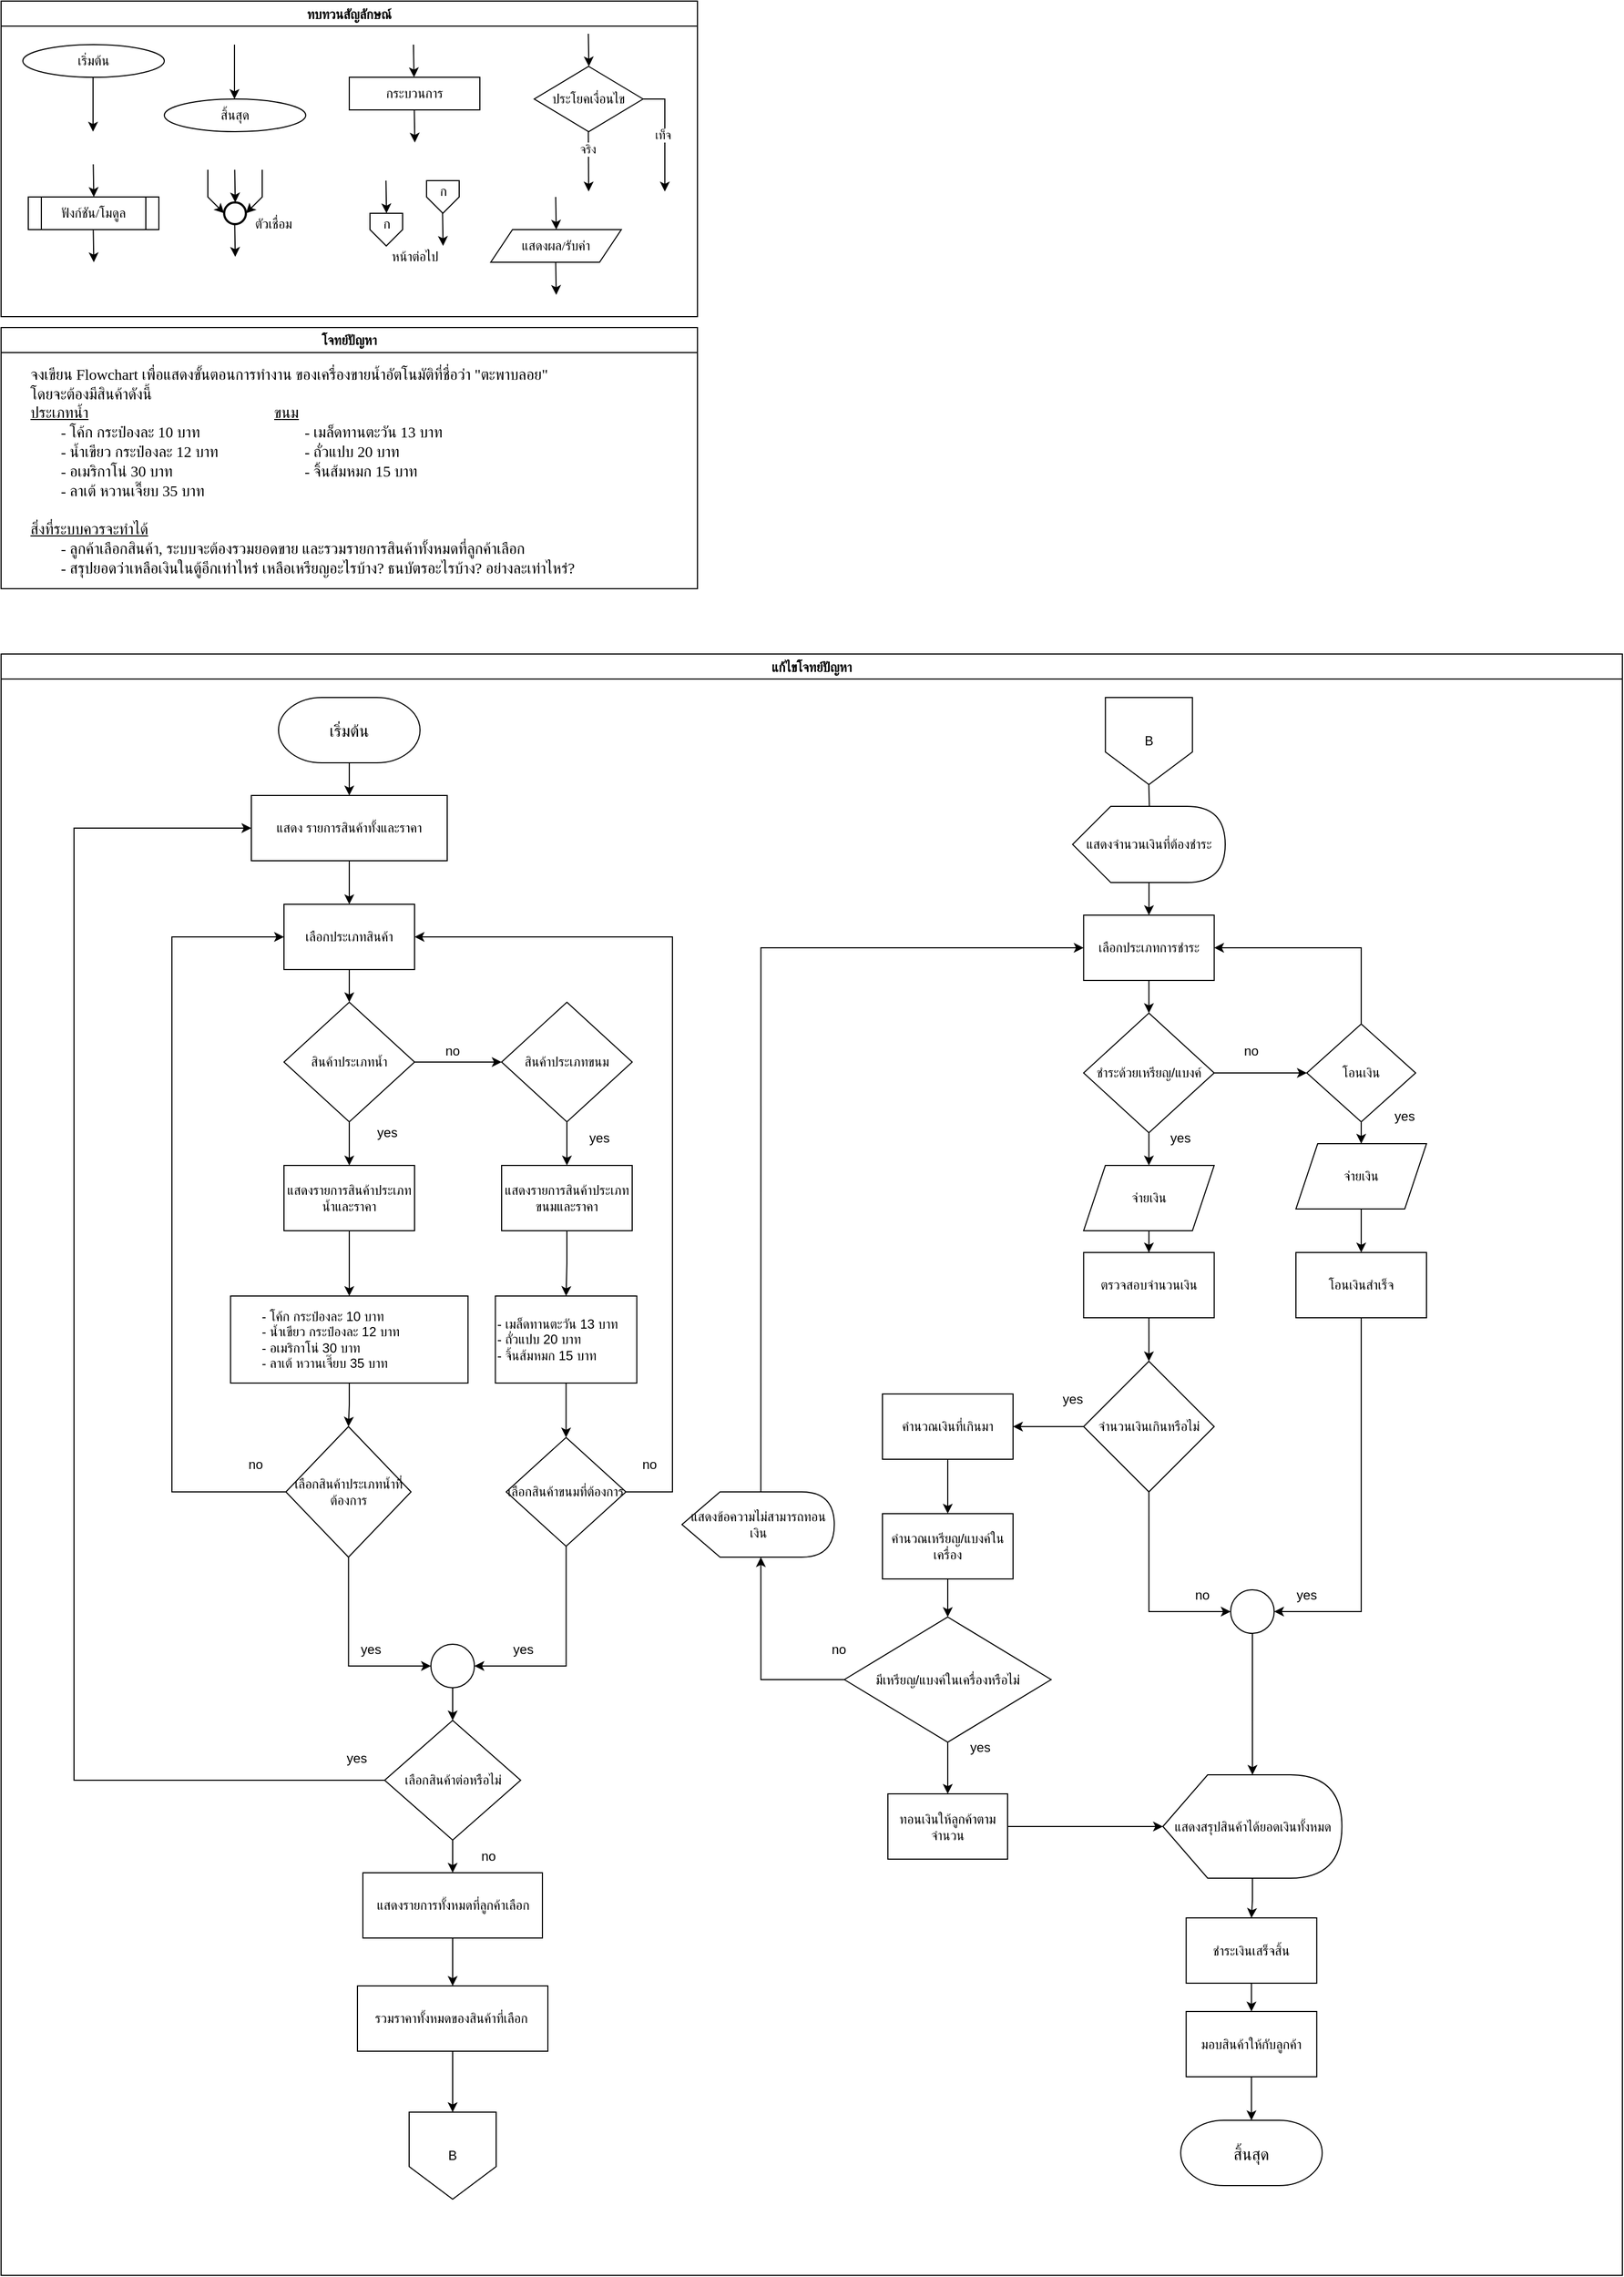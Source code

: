 <mxfile version="28.0.4">
  <diagram id="C5RBs43oDa-KdzZeNtuy" name="Page-1">
    <mxGraphModel dx="3213" dy="1211" grid="1" gridSize="10" guides="1" tooltips="1" connect="1" arrows="1" fold="1" page="1" pageScale="1" pageWidth="827" pageHeight="1169" math="0" shadow="0">
      <root>
        <mxCell id="WIyWlLk6GJQsqaUBKTNV-0" />
        <mxCell id="WIyWlLk6GJQsqaUBKTNV-1" parent="WIyWlLk6GJQsqaUBKTNV-0" />
        <mxCell id="M7CGMbNuYNeq0SnUNNgH-6" value="ทบทวนสัญลักษณ์" style="swimlane;fontFamily=Sarabun;fontSource=https%3A%2F%2Ffonts.googleapis.com%2Fcss%3Ffamily%3DSarabun;" parent="WIyWlLk6GJQsqaUBKTNV-1" vertex="1">
          <mxGeometry x="-720" y="20" width="640" height="290" as="geometry" />
        </mxCell>
        <mxCell id="M7CGMbNuYNeq0SnUNNgH-2" value="&lt;font data-font-src=&quot;https://fonts.googleapis.com/css?family=Sarabun&quot; face=&quot;Sarabun&quot;&gt;เริ่มต้น&lt;/font&gt;" style="ellipse;whiteSpace=wrap;html=1;" parent="M7CGMbNuYNeq0SnUNNgH-6" vertex="1">
          <mxGeometry x="20" y="40" width="130" height="30" as="geometry" />
        </mxCell>
        <mxCell id="M7CGMbNuYNeq0SnUNNgH-5" value="" style="endArrow=classic;html=1;rounded=0;" parent="M7CGMbNuYNeq0SnUNNgH-6" edge="1">
          <mxGeometry width="50" height="50" relative="1" as="geometry">
            <mxPoint x="84.5" y="70" as="sourcePoint" />
            <mxPoint x="84.5" y="120" as="targetPoint" />
          </mxGeometry>
        </mxCell>
        <mxCell id="M7CGMbNuYNeq0SnUNNgH-3" value="&lt;font face=&quot;Sarabun&quot;&gt;สิ้นสุด&lt;/font&gt;" style="ellipse;whiteSpace=wrap;html=1;" parent="M7CGMbNuYNeq0SnUNNgH-6" vertex="1">
          <mxGeometry x="150" y="90" width="130" height="30" as="geometry" />
        </mxCell>
        <mxCell id="M7CGMbNuYNeq0SnUNNgH-4" value="" style="endArrow=classic;html=1;rounded=0;" parent="M7CGMbNuYNeq0SnUNNgH-6" edge="1">
          <mxGeometry width="50" height="50" relative="1" as="geometry">
            <mxPoint x="214.5" y="40" as="sourcePoint" />
            <mxPoint x="214.5" y="90" as="targetPoint" />
          </mxGeometry>
        </mxCell>
        <mxCell id="mvioNwK95yMqdUQ73LqQ-0" value="กระบวนการ" style="rounded=0;whiteSpace=wrap;html=1;fontFamily=Sarabun;fontSource=https%3A%2F%2Ffonts.googleapis.com%2Fcss%3Ffamily%3DSarabun;" parent="M7CGMbNuYNeq0SnUNNgH-6" vertex="1">
          <mxGeometry x="320" y="70" width="120" height="30" as="geometry" />
        </mxCell>
        <mxCell id="mvioNwK95yMqdUQ73LqQ-1" value="" style="endArrow=classic;html=1;rounded=0;" parent="M7CGMbNuYNeq0SnUNNgH-6" edge="1">
          <mxGeometry width="50" height="50" relative="1" as="geometry">
            <mxPoint x="379" y="40" as="sourcePoint" />
            <mxPoint x="379.5" y="70" as="targetPoint" />
          </mxGeometry>
        </mxCell>
        <mxCell id="mvioNwK95yMqdUQ73LqQ-2" value="" style="endArrow=classic;html=1;rounded=0;" parent="M7CGMbNuYNeq0SnUNNgH-6" edge="1">
          <mxGeometry width="50" height="50" relative="1" as="geometry">
            <mxPoint x="379.75" y="100" as="sourcePoint" />
            <mxPoint x="380.25" y="130" as="targetPoint" />
          </mxGeometry>
        </mxCell>
        <mxCell id="mvioNwK95yMqdUQ73LqQ-3" value="ประโยคเงื่อนไข" style="rhombus;whiteSpace=wrap;html=1;fontFamily=Sarabun;fontSource=https%3A%2F%2Ffonts.googleapis.com%2Fcss%3Ffamily%3DSarabun;" parent="M7CGMbNuYNeq0SnUNNgH-6" vertex="1">
          <mxGeometry x="490" y="60" width="100" height="60" as="geometry" />
        </mxCell>
        <mxCell id="mvioNwK95yMqdUQ73LqQ-4" value="" style="endArrow=classic;html=1;rounded=0;" parent="M7CGMbNuYNeq0SnUNNgH-6" edge="1">
          <mxGeometry width="50" height="50" relative="1" as="geometry">
            <mxPoint x="539.71" y="30" as="sourcePoint" />
            <mxPoint x="540.21" y="60" as="targetPoint" />
          </mxGeometry>
        </mxCell>
        <mxCell id="mvioNwK95yMqdUQ73LqQ-5" value="" style="endArrow=classic;html=1;rounded=0;" parent="M7CGMbNuYNeq0SnUNNgH-6" edge="1">
          <mxGeometry width="50" height="50" relative="1" as="geometry">
            <mxPoint x="539.71" y="120" as="sourcePoint" />
            <mxPoint x="540" y="175" as="targetPoint" />
          </mxGeometry>
        </mxCell>
        <mxCell id="mvioNwK95yMqdUQ73LqQ-7" value="จริง" style="edgeLabel;html=1;align=center;verticalAlign=middle;resizable=0;points=[];fontFamily=Sarabun;fontSource=https%3A%2F%2Ffonts.googleapis.com%2Fcss%3Ffamily%3DSarabun;" parent="mvioNwK95yMqdUQ73LqQ-5" vertex="1" connectable="0">
          <mxGeometry x="-0.414" y="-1" relative="1" as="geometry">
            <mxPoint as="offset" />
          </mxGeometry>
        </mxCell>
        <mxCell id="mvioNwK95yMqdUQ73LqQ-6" value="" style="endArrow=classic;html=1;rounded=0;exitX=1;exitY=0.5;exitDx=0;exitDy=0;" parent="M7CGMbNuYNeq0SnUNNgH-6" source="mvioNwK95yMqdUQ73LqQ-3" edge="1">
          <mxGeometry width="50" height="50" relative="1" as="geometry">
            <mxPoint x="620" y="95" as="sourcePoint" />
            <mxPoint x="610" y="175" as="targetPoint" />
            <Array as="points">
              <mxPoint x="610" y="90" />
            </Array>
          </mxGeometry>
        </mxCell>
        <mxCell id="mvioNwK95yMqdUQ73LqQ-8" value="&lt;font data-font-src=&quot;https://fonts.googleapis.com/css?family=Sarabun&quot; face=&quot;Sarabun&quot;&gt;เท็จ&lt;/font&gt;" style="edgeLabel;html=1;align=center;verticalAlign=middle;resizable=0;points=[];" parent="mvioNwK95yMqdUQ73LqQ-6" vertex="1" connectable="0">
          <mxGeometry x="-0.002" y="-2" relative="1" as="geometry">
            <mxPoint as="offset" />
          </mxGeometry>
        </mxCell>
        <mxCell id="mvioNwK95yMqdUQ73LqQ-9" value="&lt;font data-font-src=&quot;https://fonts.googleapis.com/css?family=Sarabun&quot; face=&quot;Sarabun&quot;&gt;ฟังก์ชัน/โมดูล&lt;/font&gt;" style="shape=process;whiteSpace=wrap;html=1;backgroundOutline=1;" parent="M7CGMbNuYNeq0SnUNNgH-6" vertex="1">
          <mxGeometry x="25" y="180" width="120" height="30" as="geometry" />
        </mxCell>
        <mxCell id="mvioNwK95yMqdUQ73LqQ-11" value="" style="endArrow=classic;html=1;rounded=0;" parent="M7CGMbNuYNeq0SnUNNgH-6" edge="1">
          <mxGeometry width="50" height="50" relative="1" as="geometry">
            <mxPoint x="84.71" y="150" as="sourcePoint" />
            <mxPoint x="85.21" y="180" as="targetPoint" />
          </mxGeometry>
        </mxCell>
        <mxCell id="mvioNwK95yMqdUQ73LqQ-12" value="" style="endArrow=classic;html=1;rounded=0;" parent="M7CGMbNuYNeq0SnUNNgH-6" edge="1">
          <mxGeometry width="50" height="50" relative="1" as="geometry">
            <mxPoint x="84.71" y="210" as="sourcePoint" />
            <mxPoint x="85.21" y="240" as="targetPoint" />
          </mxGeometry>
        </mxCell>
        <mxCell id="mvioNwK95yMqdUQ73LqQ-13" value="" style="strokeWidth=2;html=1;shape=mxgraph.flowchart.start_2;whiteSpace=wrap;" parent="M7CGMbNuYNeq0SnUNNgH-6" vertex="1">
          <mxGeometry x="205" y="185" width="20" height="20" as="geometry" />
        </mxCell>
        <mxCell id="mvioNwK95yMqdUQ73LqQ-16" value="" style="endArrow=classic;html=1;rounded=0;" parent="M7CGMbNuYNeq0SnUNNgH-6" edge="1">
          <mxGeometry width="50" height="50" relative="1" as="geometry">
            <mxPoint x="214.71" y="155" as="sourcePoint" />
            <mxPoint x="215.21" y="185" as="targetPoint" />
          </mxGeometry>
        </mxCell>
        <mxCell id="mvioNwK95yMqdUQ73LqQ-17" value="" style="endArrow=classic;html=1;rounded=0;entryX=0;entryY=0.5;entryDx=0;entryDy=0;entryPerimeter=0;" parent="M7CGMbNuYNeq0SnUNNgH-6" target="mvioNwK95yMqdUQ73LqQ-13" edge="1">
          <mxGeometry width="50" height="50" relative="1" as="geometry">
            <mxPoint x="190.0" y="155" as="sourcePoint" />
            <mxPoint x="190.5" y="185" as="targetPoint" />
            <Array as="points">
              <mxPoint x="190" y="180" />
            </Array>
          </mxGeometry>
        </mxCell>
        <mxCell id="mvioNwK95yMqdUQ73LqQ-18" value="" style="endArrow=classic;html=1;rounded=0;entryX=1;entryY=0.5;entryDx=0;entryDy=0;entryPerimeter=0;" parent="M7CGMbNuYNeq0SnUNNgH-6" target="mvioNwK95yMqdUQ73LqQ-13" edge="1">
          <mxGeometry width="50" height="50" relative="1" as="geometry">
            <mxPoint x="240.0" y="155" as="sourcePoint" />
            <mxPoint x="240.5" y="185" as="targetPoint" />
            <Array as="points">
              <mxPoint x="240" y="180" />
            </Array>
          </mxGeometry>
        </mxCell>
        <mxCell id="mvioNwK95yMqdUQ73LqQ-19" value="" style="endArrow=classic;html=1;rounded=0;" parent="M7CGMbNuYNeq0SnUNNgH-6" edge="1">
          <mxGeometry width="50" height="50" relative="1" as="geometry">
            <mxPoint x="214.71" y="205" as="sourcePoint" />
            <mxPoint x="215.21" y="235" as="targetPoint" />
          </mxGeometry>
        </mxCell>
        <mxCell id="mvioNwK95yMqdUQ73LqQ-20" value="&lt;font data-font-src=&quot;https://fonts.googleapis.com/css?family=Sarabun&quot; face=&quot;Sarabun&quot;&gt;ตัวเชื่อม&lt;/font&gt;" style="text;html=1;align=center;verticalAlign=middle;resizable=0;points=[];autosize=1;strokeColor=none;fillColor=none;" parent="M7CGMbNuYNeq0SnUNNgH-6" vertex="1">
          <mxGeometry x="220" y="190" width="60" height="30" as="geometry" />
        </mxCell>
        <mxCell id="mvioNwK95yMqdUQ73LqQ-25" value="" style="endArrow=classic;html=1;rounded=0;" parent="M7CGMbNuYNeq0SnUNNgH-6" edge="1">
          <mxGeometry width="50" height="50" relative="1" as="geometry">
            <mxPoint x="353.71" y="165" as="sourcePoint" />
            <mxPoint x="354.21" y="195" as="targetPoint" />
          </mxGeometry>
        </mxCell>
        <mxCell id="mvioNwK95yMqdUQ73LqQ-21" value="" style="verticalLabelPosition=bottom;verticalAlign=top;html=1;shape=offPageConnector;rounded=0;size=0.5;" parent="M7CGMbNuYNeq0SnUNNgH-6" vertex="1">
          <mxGeometry x="339" y="195" width="30" height="30" as="geometry" />
        </mxCell>
        <mxCell id="mvioNwK95yMqdUQ73LqQ-26" value="" style="endArrow=classic;html=1;rounded=0;" parent="M7CGMbNuYNeq0SnUNNgH-6" edge="1">
          <mxGeometry width="50" height="50" relative="1" as="geometry">
            <mxPoint x="405.71" y="195" as="sourcePoint" />
            <mxPoint x="406.21" y="225" as="targetPoint" />
          </mxGeometry>
        </mxCell>
        <mxCell id="mvioNwK95yMqdUQ73LqQ-27" value="" style="verticalLabelPosition=bottom;verticalAlign=top;html=1;shape=offPageConnector;rounded=0;size=0.5;" parent="M7CGMbNuYNeq0SnUNNgH-6" vertex="1">
          <mxGeometry x="391" y="165" width="30" height="30" as="geometry" />
        </mxCell>
        <mxCell id="mvioNwK95yMqdUQ73LqQ-28" value="หน้าต่อไป" style="text;html=1;align=center;verticalAlign=middle;resizable=0;points=[];autosize=1;strokeColor=none;fillColor=none;fontFamily=Sarabun;fontSource=https%3A%2F%2Ffonts.googleapis.com%2Fcss%3Ffamily%3DSarabun;" parent="M7CGMbNuYNeq0SnUNNgH-6" vertex="1">
          <mxGeometry x="345" y="220" width="70" height="30" as="geometry" />
        </mxCell>
        <mxCell id="mvioNwK95yMqdUQ73LqQ-29" value="ก" style="text;html=1;align=center;verticalAlign=middle;resizable=0;points=[];autosize=1;strokeColor=none;fillColor=none;fontFamily=Sarabun;fontSource=https%3A%2F%2Ffonts.googleapis.com%2Fcss%3Ffamily%3DSarabun;" parent="M7CGMbNuYNeq0SnUNNgH-6" vertex="1">
          <mxGeometry x="339" y="190" width="30" height="30" as="geometry" />
        </mxCell>
        <mxCell id="mvioNwK95yMqdUQ73LqQ-30" value="ก" style="text;html=1;align=center;verticalAlign=middle;resizable=0;points=[];autosize=1;strokeColor=none;fillColor=none;fontFamily=Sarabun;fontSource=https%3A%2F%2Ffonts.googleapis.com%2Fcss%3Ffamily%3DSarabun;" parent="M7CGMbNuYNeq0SnUNNgH-6" vertex="1">
          <mxGeometry x="391" y="160" width="30" height="30" as="geometry" />
        </mxCell>
        <mxCell id="mvioNwK95yMqdUQ73LqQ-32" value="แสดงผล/รับค่า" style="shape=parallelogram;perimeter=parallelogramPerimeter;whiteSpace=wrap;html=1;fixedSize=1;fontFamily=Sarabun;fontSource=https%3A%2F%2Ffonts.googleapis.com%2Fcss%3Ffamily%3DSarabun;" parent="M7CGMbNuYNeq0SnUNNgH-6" vertex="1">
          <mxGeometry x="450" y="210" width="120" height="30" as="geometry" />
        </mxCell>
        <mxCell id="mvioNwK95yMqdUQ73LqQ-33" value="" style="endArrow=classic;html=1;rounded=0;" parent="M7CGMbNuYNeq0SnUNNgH-6" edge="1">
          <mxGeometry width="50" height="50" relative="1" as="geometry">
            <mxPoint x="509.71" y="180" as="sourcePoint" />
            <mxPoint x="510.21" y="210" as="targetPoint" />
          </mxGeometry>
        </mxCell>
        <mxCell id="mvioNwK95yMqdUQ73LqQ-34" value="" style="endArrow=classic;html=1;rounded=0;" parent="M7CGMbNuYNeq0SnUNNgH-6" edge="1">
          <mxGeometry width="50" height="50" relative="1" as="geometry">
            <mxPoint x="509.71" y="240" as="sourcePoint" />
            <mxPoint x="510.21" y="270" as="targetPoint" />
          </mxGeometry>
        </mxCell>
        <mxCell id="mvioNwK95yMqdUQ73LqQ-36" value="แก้ไขโจทย์ปัญหา" style="swimlane;fontFamily=Sarabun;fontSource=https%3A%2F%2Ffonts.googleapis.com%2Fcss%3Ffamily%3DSarabun;" parent="WIyWlLk6GJQsqaUBKTNV-1" vertex="1">
          <mxGeometry x="-720" y="620" width="1490" height="1490" as="geometry" />
        </mxCell>
        <mxCell id="xchZKOA8fYitA80GFGcP-8" style="edgeStyle=orthogonalEdgeStyle;rounded=0;orthogonalLoop=1;jettySize=auto;html=1;" parent="mvioNwK95yMqdUQ73LqQ-36" source="xchZKOA8fYitA80GFGcP-1" target="xchZKOA8fYitA80GFGcP-3" edge="1">
          <mxGeometry relative="1" as="geometry" />
        </mxCell>
        <mxCell id="xchZKOA8fYitA80GFGcP-1" value="&lt;font style=&quot;font-size: 15px;&quot;&gt;เริ่มต้น&lt;/font&gt;" style="strokeWidth=1;html=1;shape=mxgraph.flowchart.terminator;whiteSpace=wrap;" parent="mvioNwK95yMqdUQ73LqQ-36" vertex="1">
          <mxGeometry x="255" y="40" width="130" height="60" as="geometry" />
        </mxCell>
        <mxCell id="xchZKOA8fYitA80GFGcP-36" value="" style="edgeStyle=orthogonalEdgeStyle;rounded=0;orthogonalLoop=1;jettySize=auto;html=1;" parent="mvioNwK95yMqdUQ73LqQ-36" source="xchZKOA8fYitA80GFGcP-3" target="xchZKOA8fYitA80GFGcP-35" edge="1">
          <mxGeometry relative="1" as="geometry" />
        </mxCell>
        <mxCell id="xchZKOA8fYitA80GFGcP-3" value="แสดง รายการสินค้าทั้งและราคา" style="rounded=0;whiteSpace=wrap;html=1;" parent="mvioNwK95yMqdUQ73LqQ-36" vertex="1">
          <mxGeometry x="230" y="130" width="180" height="60" as="geometry" />
        </mxCell>
        <mxCell id="xchZKOA8fYitA80GFGcP-14" value="" style="edgeStyle=orthogonalEdgeStyle;rounded=0;orthogonalLoop=1;jettySize=auto;html=1;" parent="mvioNwK95yMqdUQ73LqQ-36" source="xchZKOA8fYitA80GFGcP-9" target="xchZKOA8fYitA80GFGcP-13" edge="1">
          <mxGeometry relative="1" as="geometry" />
        </mxCell>
        <mxCell id="xchZKOA8fYitA80GFGcP-19" value="" style="edgeStyle=orthogonalEdgeStyle;rounded=0;orthogonalLoop=1;jettySize=auto;html=1;" parent="mvioNwK95yMqdUQ73LqQ-36" source="xchZKOA8fYitA80GFGcP-9" target="xchZKOA8fYitA80GFGcP-18" edge="1">
          <mxGeometry relative="1" as="geometry" />
        </mxCell>
        <mxCell id="xchZKOA8fYitA80GFGcP-9" value="สินค้าประเภทนํ้า" style="rhombus;whiteSpace=wrap;html=1;" parent="mvioNwK95yMqdUQ73LqQ-36" vertex="1">
          <mxGeometry x="260" y="320" width="120" height="110" as="geometry" />
        </mxCell>
        <mxCell id="xchZKOA8fYitA80GFGcP-26" value="" style="edgeStyle=orthogonalEdgeStyle;rounded=0;orthogonalLoop=1;jettySize=auto;html=1;" parent="mvioNwK95yMqdUQ73LqQ-36" source="xchZKOA8fYitA80GFGcP-13" target="xchZKOA8fYitA80GFGcP-25" edge="1">
          <mxGeometry relative="1" as="geometry" />
        </mxCell>
        <mxCell id="xchZKOA8fYitA80GFGcP-13" value="สินค้าประเภทขนม" style="rhombus;whiteSpace=wrap;html=1;" parent="mvioNwK95yMqdUQ73LqQ-36" vertex="1">
          <mxGeometry x="460" y="320" width="120" height="110" as="geometry" />
        </mxCell>
        <mxCell id="xchZKOA8fYitA80GFGcP-15" value="no" style="text;html=1;align=center;verticalAlign=middle;whiteSpace=wrap;rounded=0;" parent="mvioNwK95yMqdUQ73LqQ-36" vertex="1">
          <mxGeometry x="385" y="350" width="60" height="30" as="geometry" />
        </mxCell>
        <mxCell id="vWxsiMJy3-ocZ83_7p0d-0" style="edgeStyle=orthogonalEdgeStyle;rounded=0;orthogonalLoop=1;jettySize=auto;html=1;entryX=0.5;entryY=0;entryDx=0;entryDy=0;" edge="1" parent="mvioNwK95yMqdUQ73LqQ-36" source="xchZKOA8fYitA80GFGcP-18" target="YyuCFMr1RBVVf4qxek13-0">
          <mxGeometry relative="1" as="geometry" />
        </mxCell>
        <mxCell id="xchZKOA8fYitA80GFGcP-18" value="แสดงรายการสินค้าประเภทนํ้าและราคา" style="whiteSpace=wrap;html=1;" parent="mvioNwK95yMqdUQ73LqQ-36" vertex="1">
          <mxGeometry x="260" y="470" width="120" height="60" as="geometry" />
        </mxCell>
        <mxCell id="xchZKOA8fYitA80GFGcP-20" value="yes" style="text;html=1;align=center;verticalAlign=middle;whiteSpace=wrap;rounded=0;" parent="mvioNwK95yMqdUQ73LqQ-36" vertex="1">
          <mxGeometry x="325" y="425" width="60" height="30" as="geometry" />
        </mxCell>
        <mxCell id="xchZKOA8fYitA80GFGcP-39" style="edgeStyle=orthogonalEdgeStyle;rounded=0;orthogonalLoop=1;jettySize=auto;html=1;entryX=0;entryY=0.5;entryDx=0;entryDy=0;" parent="mvioNwK95yMqdUQ73LqQ-36" source="xchZKOA8fYitA80GFGcP-21" target="xchZKOA8fYitA80GFGcP-35" edge="1">
          <mxGeometry relative="1" as="geometry">
            <Array as="points">
              <mxPoint x="157" y="770" />
              <mxPoint x="157" y="260" />
            </Array>
          </mxGeometry>
        </mxCell>
        <mxCell id="xchZKOA8fYitA80GFGcP-45" style="edgeStyle=orthogonalEdgeStyle;rounded=0;orthogonalLoop=1;jettySize=auto;html=1;entryX=0;entryY=0.5;entryDx=0;entryDy=0;" parent="mvioNwK95yMqdUQ73LqQ-36" source="xchZKOA8fYitA80GFGcP-21" target="xchZKOA8fYitA80GFGcP-42" edge="1">
          <mxGeometry relative="1" as="geometry">
            <Array as="points">
              <mxPoint x="320" y="930" />
            </Array>
          </mxGeometry>
        </mxCell>
        <mxCell id="xchZKOA8fYitA80GFGcP-21" value="เลือกสินค้าประเภทนํ้าที่ต้องการ" style="rhombus;whiteSpace=wrap;html=1;" parent="mvioNwK95yMqdUQ73LqQ-36" vertex="1">
          <mxGeometry x="261.75" y="710" width="115" height="120" as="geometry" />
        </mxCell>
        <mxCell id="xchZKOA8fYitA80GFGcP-24" value="no" style="text;html=1;align=center;verticalAlign=middle;whiteSpace=wrap;rounded=0;" parent="mvioNwK95yMqdUQ73LqQ-36" vertex="1">
          <mxGeometry x="204.25" y="730" width="60" height="30" as="geometry" />
        </mxCell>
        <mxCell id="vWxsiMJy3-ocZ83_7p0d-1" style="edgeStyle=orthogonalEdgeStyle;rounded=0;orthogonalLoop=1;jettySize=auto;html=1;entryX=0.5;entryY=0;entryDx=0;entryDy=0;" edge="1" parent="mvioNwK95yMqdUQ73LqQ-36" source="xchZKOA8fYitA80GFGcP-25" target="YyuCFMr1RBVVf4qxek13-1">
          <mxGeometry relative="1" as="geometry" />
        </mxCell>
        <mxCell id="xchZKOA8fYitA80GFGcP-25" value="แสดงรายการสินค้าประเภทขนมและราคา" style="whiteSpace=wrap;html=1;" parent="mvioNwK95yMqdUQ73LqQ-36" vertex="1">
          <mxGeometry x="460" y="470" width="120" height="60" as="geometry" />
        </mxCell>
        <mxCell id="xchZKOA8fYitA80GFGcP-40" style="edgeStyle=orthogonalEdgeStyle;rounded=0;orthogonalLoop=1;jettySize=auto;html=1;entryX=1;entryY=0.5;entryDx=0;entryDy=0;" parent="mvioNwK95yMqdUQ73LqQ-36" source="xchZKOA8fYitA80GFGcP-27" target="xchZKOA8fYitA80GFGcP-35" edge="1">
          <mxGeometry relative="1" as="geometry">
            <Array as="points">
              <mxPoint x="617" y="770" />
              <mxPoint x="617" y="260" />
            </Array>
          </mxGeometry>
        </mxCell>
        <mxCell id="xchZKOA8fYitA80GFGcP-43" style="edgeStyle=orthogonalEdgeStyle;rounded=0;orthogonalLoop=1;jettySize=auto;html=1;entryX=1;entryY=0.5;entryDx=0;entryDy=0;" parent="mvioNwK95yMqdUQ73LqQ-36" source="xchZKOA8fYitA80GFGcP-27" target="xchZKOA8fYitA80GFGcP-42" edge="1">
          <mxGeometry relative="1" as="geometry">
            <Array as="points">
              <mxPoint x="520" y="930" />
            </Array>
          </mxGeometry>
        </mxCell>
        <mxCell id="xchZKOA8fYitA80GFGcP-27" value="เลือกสินค้าขนมที่ต้องการ" style="rhombus;whiteSpace=wrap;html=1;" parent="mvioNwK95yMqdUQ73LqQ-36" vertex="1">
          <mxGeometry x="464.25" y="720" width="110" height="100" as="geometry" />
        </mxCell>
        <mxCell id="xchZKOA8fYitA80GFGcP-29" value="yes" style="text;html=1;align=center;verticalAlign=middle;whiteSpace=wrap;rounded=0;" parent="mvioNwK95yMqdUQ73LqQ-36" vertex="1">
          <mxGeometry x="520" y="430" width="60" height="30" as="geometry" />
        </mxCell>
        <mxCell id="xchZKOA8fYitA80GFGcP-38" style="edgeStyle=orthogonalEdgeStyle;rounded=0;orthogonalLoop=1;jettySize=auto;html=1;entryX=0.5;entryY=0;entryDx=0;entryDy=0;" parent="mvioNwK95yMqdUQ73LqQ-36" source="xchZKOA8fYitA80GFGcP-35" target="xchZKOA8fYitA80GFGcP-9" edge="1">
          <mxGeometry relative="1" as="geometry" />
        </mxCell>
        <mxCell id="xchZKOA8fYitA80GFGcP-35" value="เลือกประเภทสินค้า" style="rounded=0;whiteSpace=wrap;html=1;" parent="mvioNwK95yMqdUQ73LqQ-36" vertex="1">
          <mxGeometry x="260" y="230" width="120" height="60" as="geometry" />
        </mxCell>
        <mxCell id="xchZKOA8fYitA80GFGcP-41" value="no" style="text;html=1;align=center;verticalAlign=middle;whiteSpace=wrap;rounded=0;" parent="mvioNwK95yMqdUQ73LqQ-36" vertex="1">
          <mxGeometry x="565.75" y="730" width="60" height="30" as="geometry" />
        </mxCell>
        <mxCell id="xchZKOA8fYitA80GFGcP-49" value="" style="edgeStyle=orthogonalEdgeStyle;rounded=0;orthogonalLoop=1;jettySize=auto;html=1;" parent="mvioNwK95yMqdUQ73LqQ-36" source="xchZKOA8fYitA80GFGcP-42" target="xchZKOA8fYitA80GFGcP-48" edge="1">
          <mxGeometry relative="1" as="geometry" />
        </mxCell>
        <mxCell id="xchZKOA8fYitA80GFGcP-42" value="" style="ellipse;whiteSpace=wrap;html=1;aspect=fixed;" parent="mvioNwK95yMqdUQ73LqQ-36" vertex="1">
          <mxGeometry x="395" y="910" width="40" height="40" as="geometry" />
        </mxCell>
        <mxCell id="xchZKOA8fYitA80GFGcP-53" value="" style="edgeStyle=orthogonalEdgeStyle;rounded=0;orthogonalLoop=1;jettySize=auto;html=1;" parent="mvioNwK95yMqdUQ73LqQ-36" source="xchZKOA8fYitA80GFGcP-48" target="xchZKOA8fYitA80GFGcP-52" edge="1">
          <mxGeometry relative="1" as="geometry" />
        </mxCell>
        <mxCell id="xchZKOA8fYitA80GFGcP-58" style="edgeStyle=orthogonalEdgeStyle;rounded=0;orthogonalLoop=1;jettySize=auto;html=1;entryX=0;entryY=0.5;entryDx=0;entryDy=0;" parent="mvioNwK95yMqdUQ73LqQ-36" source="xchZKOA8fYitA80GFGcP-48" target="xchZKOA8fYitA80GFGcP-3" edge="1">
          <mxGeometry relative="1" as="geometry">
            <Array as="points">
              <mxPoint x="67" y="1035" />
              <mxPoint x="67" y="160" />
            </Array>
          </mxGeometry>
        </mxCell>
        <mxCell id="xchZKOA8fYitA80GFGcP-48" value="เลือกสินค้าต่อหรือไม่" style="rhombus;whiteSpace=wrap;html=1;" parent="mvioNwK95yMqdUQ73LqQ-36" vertex="1">
          <mxGeometry x="352.5" y="980" width="125" height="110" as="geometry" />
        </mxCell>
        <mxCell id="xchZKOA8fYitA80GFGcP-50" value="yes" style="text;html=1;align=center;verticalAlign=middle;whiteSpace=wrap;rounded=0;" parent="mvioNwK95yMqdUQ73LqQ-36" vertex="1">
          <mxGeometry x="310" y="900" width="60" height="30" as="geometry" />
        </mxCell>
        <mxCell id="xchZKOA8fYitA80GFGcP-51" value="yes" style="text;html=1;align=center;verticalAlign=middle;whiteSpace=wrap;rounded=0;" parent="mvioNwK95yMqdUQ73LqQ-36" vertex="1">
          <mxGeometry x="450" y="900" width="60" height="30" as="geometry" />
        </mxCell>
        <mxCell id="xchZKOA8fYitA80GFGcP-57" value="" style="edgeStyle=orthogonalEdgeStyle;rounded=0;orthogonalLoop=1;jettySize=auto;html=1;" parent="mvioNwK95yMqdUQ73LqQ-36" source="xchZKOA8fYitA80GFGcP-52" target="xchZKOA8fYitA80GFGcP-56" edge="1">
          <mxGeometry relative="1" as="geometry" />
        </mxCell>
        <mxCell id="xchZKOA8fYitA80GFGcP-52" value="แสดงรายการทั้งหมดที่ลูกค้าเลือก" style="whiteSpace=wrap;html=1;" parent="mvioNwK95yMqdUQ73LqQ-36" vertex="1">
          <mxGeometry x="332.5" y="1120" width="165" height="60" as="geometry" />
        </mxCell>
        <mxCell id="vWxsiMJy3-ocZ83_7p0d-6" style="edgeStyle=orthogonalEdgeStyle;rounded=0;orthogonalLoop=1;jettySize=auto;html=1;entryX=0.5;entryY=0;entryDx=0;entryDy=0;" edge="1" parent="mvioNwK95yMqdUQ73LqQ-36" source="xchZKOA8fYitA80GFGcP-56" target="vWxsiMJy3-ocZ83_7p0d-5">
          <mxGeometry relative="1" as="geometry" />
        </mxCell>
        <mxCell id="xchZKOA8fYitA80GFGcP-56" value="รวมราคาทั้งหมดของสินค้าที่เลือก&amp;nbsp;" style="whiteSpace=wrap;html=1;" parent="mvioNwK95yMqdUQ73LqQ-36" vertex="1">
          <mxGeometry x="327.5" y="1224" width="175" height="60" as="geometry" />
        </mxCell>
        <mxCell id="xchZKOA8fYitA80GFGcP-59" value="yes" style="text;html=1;align=center;verticalAlign=middle;whiteSpace=wrap;rounded=0;" parent="mvioNwK95yMqdUQ73LqQ-36" vertex="1">
          <mxGeometry x="296.5" y="1000" width="60" height="30" as="geometry" />
        </mxCell>
        <mxCell id="xchZKOA8fYitA80GFGcP-60" value="no" style="text;html=1;align=center;verticalAlign=middle;whiteSpace=wrap;rounded=0;" parent="mvioNwK95yMqdUQ73LqQ-36" vertex="1">
          <mxGeometry x="417.5" y="1090" width="60" height="30" as="geometry" />
        </mxCell>
        <mxCell id="xchZKOA8fYitA80GFGcP-2" value="&lt;span style=&quot;font-size: 15px;&quot;&gt;สิ้นสุด&lt;/span&gt;" style="strokeWidth=1;html=1;shape=mxgraph.flowchart.terminator;whiteSpace=wrap;" parent="mvioNwK95yMqdUQ73LqQ-36" vertex="1">
          <mxGeometry x="1084.13" y="1347.5" width="130" height="60" as="geometry" />
        </mxCell>
        <mxCell id="vWxsiMJy3-ocZ83_7p0d-3" style="edgeStyle=orthogonalEdgeStyle;rounded=0;orthogonalLoop=1;jettySize=auto;html=1;exitX=0.5;exitY=1;exitDx=0;exitDy=0;entryX=0.5;entryY=0;entryDx=0;entryDy=0;" edge="1" parent="mvioNwK95yMqdUQ73LqQ-36" source="YyuCFMr1RBVVf4qxek13-0" target="xchZKOA8fYitA80GFGcP-21">
          <mxGeometry relative="1" as="geometry" />
        </mxCell>
        <mxCell id="YyuCFMr1RBVVf4qxek13-0" value="&lt;div&gt;&lt;span style=&quot;white-space: pre;&quot;&gt;&#x9;&lt;/span&gt;- โค้ก กระป๋องละ 10 บาท&lt;span style=&quot;white-space:pre&quot;&gt;&#x9;&#x9;&lt;/span&gt;&lt;/div&gt;&lt;div&gt;&lt;span style=&quot;white-space: pre;&quot;&gt;&#x9;&lt;/span&gt;- น้ำเขียว กระป๋องละ 12 บาท&lt;span style=&quot;white-space:pre&quot;&gt;&#x9;&#x9;&lt;/span&gt;&lt;/div&gt;&lt;div&gt;&lt;span style=&quot;background-color: transparent; color: light-dark(rgb(0, 0, 0), rgb(255, 255, 255));&quot;&gt;&lt;span style=&quot;white-space: pre;&quot;&gt;&#x9;&lt;/span&gt;- อเมริกาโน่ 30 บาท&lt;/span&gt;&lt;span style=&quot;background-color: transparent; color: light-dark(rgb(0, 0, 0), rgb(255, 255, 255)); white-space: pre;&quot;&gt;&#x9;&lt;/span&gt;&lt;/div&gt;&lt;div&gt;&lt;span style=&quot;background-color: transparent; color: light-dark(rgb(0, 0, 0), rgb(255, 255, 255));&quot;&gt;&lt;span style=&quot;white-space: pre;&quot;&gt;&#x9;&lt;/span&gt;- ลาเต้ หวานเจี๊ยบ 35 บาท&lt;/span&gt;&lt;/div&gt;" style="whiteSpace=wrap;html=1;align=left;" vertex="1" parent="mvioNwK95yMqdUQ73LqQ-36">
          <mxGeometry x="210.88" y="590" width="218.25" height="80" as="geometry" />
        </mxCell>
        <mxCell id="vWxsiMJy3-ocZ83_7p0d-43" value="" style="edgeStyle=orthogonalEdgeStyle;rounded=0;orthogonalLoop=1;jettySize=auto;html=1;" edge="1" parent="mvioNwK95yMqdUQ73LqQ-36" source="YyuCFMr1RBVVf4qxek13-1" target="xchZKOA8fYitA80GFGcP-27">
          <mxGeometry relative="1" as="geometry" />
        </mxCell>
        <mxCell id="YyuCFMr1RBVVf4qxek13-1" value="&lt;div&gt;- เมล็ดทานตะวัน 13 บาท&lt;/div&gt;&lt;div&gt;- ถั่วแปบ 20 บาท&lt;/div&gt;&lt;div style=&quot;&quot;&gt;- จิ้นส้มหมก 15 บาท&lt;/div&gt;" style="whiteSpace=wrap;html=1;align=left;" vertex="1" parent="mvioNwK95yMqdUQ73LqQ-36">
          <mxGeometry x="454.25" y="590" width="130" height="80" as="geometry" />
        </mxCell>
        <mxCell id="vWxsiMJy3-ocZ83_7p0d-5" value="B" style="shape=offPageConnector;whiteSpace=wrap;html=1;direction=east;" vertex="1" parent="mvioNwK95yMqdUQ73LqQ-36">
          <mxGeometry x="375" y="1340" width="80" height="80" as="geometry" />
        </mxCell>
        <mxCell id="vWxsiMJy3-ocZ83_7p0d-9" value="" style="edgeStyle=orthogonalEdgeStyle;rounded=0;orthogonalLoop=1;jettySize=auto;html=1;" edge="1" parent="mvioNwK95yMqdUQ73LqQ-36" target="vWxsiMJy3-ocZ83_7p0d-8">
          <mxGeometry relative="1" as="geometry">
            <mxPoint x="1054.799" y="120" as="sourcePoint" />
          </mxGeometry>
        </mxCell>
        <mxCell id="vWxsiMJy3-ocZ83_7p0d-7" value="B" style="shape=offPageConnector;whiteSpace=wrap;html=1;direction=east;" vertex="1" parent="mvioNwK95yMqdUQ73LqQ-36">
          <mxGeometry x="1014.88" y="40" width="80" height="80" as="geometry" />
        </mxCell>
        <mxCell id="vWxsiMJy3-ocZ83_7p0d-11" value="" style="edgeStyle=orthogonalEdgeStyle;rounded=0;orthogonalLoop=1;jettySize=auto;html=1;" edge="1" parent="mvioNwK95yMqdUQ73LqQ-36" source="vWxsiMJy3-ocZ83_7p0d-8" target="vWxsiMJy3-ocZ83_7p0d-10">
          <mxGeometry relative="1" as="geometry" />
        </mxCell>
        <mxCell id="vWxsiMJy3-ocZ83_7p0d-8" value="แสดงจำนวนเงินที่ต้องชำระ" style="shape=display;whiteSpace=wrap;html=1;" vertex="1" parent="mvioNwK95yMqdUQ73LqQ-36">
          <mxGeometry x="984.75" y="140" width="140.25" height="70" as="geometry" />
        </mxCell>
        <mxCell id="vWxsiMJy3-ocZ83_7p0d-72" style="edgeStyle=orthogonalEdgeStyle;rounded=0;orthogonalLoop=1;jettySize=auto;html=1;exitX=0.5;exitY=1;exitDx=0;exitDy=0;entryX=0.5;entryY=0;entryDx=0;entryDy=0;" edge="1" parent="mvioNwK95yMqdUQ73LqQ-36" source="vWxsiMJy3-ocZ83_7p0d-10" target="vWxsiMJy3-ocZ83_7p0d-17">
          <mxGeometry relative="1" as="geometry" />
        </mxCell>
        <mxCell id="vWxsiMJy3-ocZ83_7p0d-10" value="เลือกประเภทการชำระ" style="rounded=0;whiteSpace=wrap;html=1;" vertex="1" parent="mvioNwK95yMqdUQ73LqQ-36">
          <mxGeometry x="994.87" y="240" width="120" height="60" as="geometry" />
        </mxCell>
        <mxCell id="vWxsiMJy3-ocZ83_7p0d-34" style="edgeStyle=orthogonalEdgeStyle;rounded=0;orthogonalLoop=1;jettySize=auto;html=1;exitX=0.5;exitY=1;exitDx=0;exitDy=0;entryX=0.5;entryY=0;entryDx=0;entryDy=0;" edge="1" parent="mvioNwK95yMqdUQ73LqQ-36" source="vWxsiMJy3-ocZ83_7p0d-17" target="vWxsiMJy3-ocZ83_7p0d-25">
          <mxGeometry relative="1" as="geometry" />
        </mxCell>
        <mxCell id="vWxsiMJy3-ocZ83_7p0d-71" style="edgeStyle=orthogonalEdgeStyle;rounded=0;orthogonalLoop=1;jettySize=auto;html=1;exitX=1;exitY=0.5;exitDx=0;exitDy=0;entryX=0;entryY=0.5;entryDx=0;entryDy=0;" edge="1" parent="mvioNwK95yMqdUQ73LqQ-36" source="vWxsiMJy3-ocZ83_7p0d-17" target="vWxsiMJy3-ocZ83_7p0d-16">
          <mxGeometry relative="1" as="geometry" />
        </mxCell>
        <mxCell id="vWxsiMJy3-ocZ83_7p0d-17" value="ชำระด้วยเหรียญ/แบงค์" style="rhombus;whiteSpace=wrap;html=1;" vertex="1" parent="mvioNwK95yMqdUQ73LqQ-36">
          <mxGeometry x="994.87" y="330" width="120" height="110" as="geometry" />
        </mxCell>
        <mxCell id="vWxsiMJy3-ocZ83_7p0d-22" style="edgeStyle=orthogonalEdgeStyle;rounded=0;orthogonalLoop=1;jettySize=auto;html=1;exitX=0.5;exitY=0;exitDx=0;exitDy=0;entryX=1;entryY=0.5;entryDx=0;entryDy=0;" edge="1" parent="mvioNwK95yMqdUQ73LqQ-36" source="vWxsiMJy3-ocZ83_7p0d-16" target="vWxsiMJy3-ocZ83_7p0d-10">
          <mxGeometry relative="1" as="geometry" />
        </mxCell>
        <mxCell id="vWxsiMJy3-ocZ83_7p0d-37" style="edgeStyle=orthogonalEdgeStyle;rounded=0;orthogonalLoop=1;jettySize=auto;html=1;entryX=0.5;entryY=0;entryDx=0;entryDy=0;" edge="1" parent="mvioNwK95yMqdUQ73LqQ-36" source="vWxsiMJy3-ocZ83_7p0d-16" target="vWxsiMJy3-ocZ83_7p0d-26">
          <mxGeometry relative="1" as="geometry" />
        </mxCell>
        <mxCell id="vWxsiMJy3-ocZ83_7p0d-16" value="โอนเงิน" style="rhombus;whiteSpace=wrap;html=1;" vertex="1" parent="mvioNwK95yMqdUQ73LqQ-36">
          <mxGeometry x="1200" y="340" width="100" height="90" as="geometry" />
        </mxCell>
        <mxCell id="vWxsiMJy3-ocZ83_7p0d-36" style="edgeStyle=orthogonalEdgeStyle;rounded=0;orthogonalLoop=1;jettySize=auto;html=1;exitX=0.5;exitY=1;exitDx=0;exitDy=0;entryX=0.5;entryY=0;entryDx=0;entryDy=0;" edge="1" parent="mvioNwK95yMqdUQ73LqQ-36" source="vWxsiMJy3-ocZ83_7p0d-23">
          <mxGeometry relative="1" as="geometry">
            <mxPoint x="1054.87" y="650" as="targetPoint" />
          </mxGeometry>
        </mxCell>
        <mxCell id="vWxsiMJy3-ocZ83_7p0d-23" value="&lt;span style=&quot;font-size: 12px;&quot;&gt;ตรวจสอบจำนวนเงิน&lt;/span&gt;" style="rounded=0;whiteSpace=wrap;html=1;" vertex="1" parent="mvioNwK95yMqdUQ73LqQ-36">
          <mxGeometry x="994.87" y="550" width="120" height="60" as="geometry" />
        </mxCell>
        <mxCell id="vWxsiMJy3-ocZ83_7p0d-39" style="edgeStyle=orthogonalEdgeStyle;rounded=0;orthogonalLoop=1;jettySize=auto;html=1;entryX=1;entryY=0.5;entryDx=0;entryDy=0;" edge="1" parent="mvioNwK95yMqdUQ73LqQ-36" source="vWxsiMJy3-ocZ83_7p0d-24" target="vWxsiMJy3-ocZ83_7p0d-28">
          <mxGeometry relative="1" as="geometry">
            <Array as="points">
              <mxPoint x="1250" y="880" />
            </Array>
          </mxGeometry>
        </mxCell>
        <mxCell id="vWxsiMJy3-ocZ83_7p0d-24" value="โอนเงินสําเร็จ" style="rounded=0;whiteSpace=wrap;html=1;" vertex="1" parent="mvioNwK95yMqdUQ73LqQ-36">
          <mxGeometry x="1190" y="550" width="120" height="60" as="geometry" />
        </mxCell>
        <mxCell id="vWxsiMJy3-ocZ83_7p0d-35" style="edgeStyle=orthogonalEdgeStyle;rounded=0;orthogonalLoop=1;jettySize=auto;html=1;entryX=0.5;entryY=0;entryDx=0;entryDy=0;" edge="1" parent="mvioNwK95yMqdUQ73LqQ-36" source="vWxsiMJy3-ocZ83_7p0d-25" target="vWxsiMJy3-ocZ83_7p0d-23">
          <mxGeometry relative="1" as="geometry" />
        </mxCell>
        <mxCell id="vWxsiMJy3-ocZ83_7p0d-25" value="จ่ายเงิน" style="shape=parallelogram;perimeter=parallelogramPerimeter;whiteSpace=wrap;html=1;fixedSize=1;" vertex="1" parent="mvioNwK95yMqdUQ73LqQ-36">
          <mxGeometry x="994.87" y="470" width="120" height="60" as="geometry" />
        </mxCell>
        <mxCell id="vWxsiMJy3-ocZ83_7p0d-38" style="edgeStyle=orthogonalEdgeStyle;rounded=0;orthogonalLoop=1;jettySize=auto;html=1;entryX=0.5;entryY=0;entryDx=0;entryDy=0;" edge="1" parent="mvioNwK95yMqdUQ73LqQ-36" source="vWxsiMJy3-ocZ83_7p0d-26" target="vWxsiMJy3-ocZ83_7p0d-24">
          <mxGeometry relative="1" as="geometry" />
        </mxCell>
        <mxCell id="vWxsiMJy3-ocZ83_7p0d-26" value="จ่ายเงิน" style="shape=parallelogram;perimeter=parallelogramPerimeter;whiteSpace=wrap;html=1;fixedSize=1;" vertex="1" parent="mvioNwK95yMqdUQ73LqQ-36">
          <mxGeometry x="1190" y="450" width="120" height="60" as="geometry" />
        </mxCell>
        <mxCell id="vWxsiMJy3-ocZ83_7p0d-44" style="edgeStyle=orthogonalEdgeStyle;rounded=0;orthogonalLoop=1;jettySize=auto;html=1;exitX=0;exitY=0.5;exitDx=0;exitDy=0;entryX=1;entryY=0.5;entryDx=0;entryDy=0;" edge="1" parent="mvioNwK95yMqdUQ73LqQ-36" source="vWxsiMJy3-ocZ83_7p0d-27" target="vWxsiMJy3-ocZ83_7p0d-42">
          <mxGeometry relative="1" as="geometry">
            <mxPoint x="985" y="710" as="targetPoint" />
          </mxGeometry>
        </mxCell>
        <mxCell id="vWxsiMJy3-ocZ83_7p0d-27" value="จำนวนเงินเกินหรือไม่" style="rhombus;whiteSpace=wrap;html=1;" vertex="1" parent="mvioNwK95yMqdUQ73LqQ-36">
          <mxGeometry x="994.87" y="650" width="120" height="120" as="geometry" />
        </mxCell>
        <mxCell id="vWxsiMJy3-ocZ83_7p0d-75" style="edgeStyle=orthogonalEdgeStyle;rounded=0;orthogonalLoop=1;jettySize=auto;html=1;" edge="1" parent="mvioNwK95yMqdUQ73LqQ-36" source="vWxsiMJy3-ocZ83_7p0d-28" target="vWxsiMJy3-ocZ83_7p0d-60">
          <mxGeometry relative="1" as="geometry" />
        </mxCell>
        <mxCell id="vWxsiMJy3-ocZ83_7p0d-28" value="" style="ellipse;whiteSpace=wrap;html=1;aspect=fixed;" vertex="1" parent="mvioNwK95yMqdUQ73LqQ-36">
          <mxGeometry x="1130" y="860" width="40" height="40" as="geometry" />
        </mxCell>
        <mxCell id="vWxsiMJy3-ocZ83_7p0d-57" style="edgeStyle=orthogonalEdgeStyle;rounded=0;orthogonalLoop=1;jettySize=auto;html=1;exitX=1;exitY=0.5;exitDx=0;exitDy=0;entryX=0;entryY=0.5;entryDx=0;entryDy=0;entryPerimeter=0;" edge="1" parent="mvioNwK95yMqdUQ73LqQ-36" source="vWxsiMJy3-ocZ83_7p0d-29" target="vWxsiMJy3-ocZ83_7p0d-60">
          <mxGeometry relative="1" as="geometry" />
        </mxCell>
        <mxCell id="vWxsiMJy3-ocZ83_7p0d-29" value="ทอนเงินให้ลูกค้าตามจำนวน" style="rounded=0;whiteSpace=wrap;html=1;" vertex="1" parent="mvioNwK95yMqdUQ73LqQ-36">
          <mxGeometry x="815" y="1047.5" width="110" height="60" as="geometry" />
        </mxCell>
        <mxCell id="vWxsiMJy3-ocZ83_7p0d-68" style="edgeStyle=orthogonalEdgeStyle;rounded=0;orthogonalLoop=1;jettySize=auto;html=1;exitX=0.5;exitY=1;exitDx=0;exitDy=0;entryX=0.5;entryY=0;entryDx=0;entryDy=0;" edge="1" parent="mvioNwK95yMqdUQ73LqQ-36" source="vWxsiMJy3-ocZ83_7p0d-30" target="vWxsiMJy3-ocZ83_7p0d-65">
          <mxGeometry relative="1" as="geometry" />
        </mxCell>
        <mxCell id="vWxsiMJy3-ocZ83_7p0d-30" value="&lt;span style=&quot;font-size: 12px;&quot;&gt;ชำระเงินเสร็จสิ้น&lt;/span&gt;" style="rounded=0;whiteSpace=wrap;html=1;" vertex="1" parent="mvioNwK95yMqdUQ73LqQ-36">
          <mxGeometry x="1089.13" y="1161.5" width="120" height="60" as="geometry" />
        </mxCell>
        <mxCell id="vWxsiMJy3-ocZ83_7p0d-41" style="edgeStyle=orthogonalEdgeStyle;rounded=0;orthogonalLoop=1;jettySize=auto;html=1;entryX=0;entryY=0.5;entryDx=0;entryDy=0;exitX=0.5;exitY=1;exitDx=0;exitDy=0;" edge="1" parent="mvioNwK95yMqdUQ73LqQ-36" source="vWxsiMJy3-ocZ83_7p0d-27" target="vWxsiMJy3-ocZ83_7p0d-28">
          <mxGeometry relative="1" as="geometry">
            <mxPoint x="1195" y="822" as="targetPoint" />
            <Array as="points">
              <mxPoint x="1055" y="880" />
            </Array>
          </mxGeometry>
        </mxCell>
        <mxCell id="vWxsiMJy3-ocZ83_7p0d-47" value="" style="edgeStyle=orthogonalEdgeStyle;rounded=0;orthogonalLoop=1;jettySize=auto;html=1;" edge="1" parent="mvioNwK95yMqdUQ73LqQ-36" source="vWxsiMJy3-ocZ83_7p0d-42" target="vWxsiMJy3-ocZ83_7p0d-45">
          <mxGeometry relative="1" as="geometry" />
        </mxCell>
        <mxCell id="vWxsiMJy3-ocZ83_7p0d-42" value="&lt;span style=&quot;font-size: 12px;&quot;&gt;คำนวณเงินที่เกินมา&lt;/span&gt;" style="rounded=0;whiteSpace=wrap;html=1;" vertex="1" parent="mvioNwK95yMqdUQ73LqQ-36">
          <mxGeometry x="810" y="680" width="120" height="60" as="geometry" />
        </mxCell>
        <mxCell id="vWxsiMJy3-ocZ83_7p0d-48" style="edgeStyle=orthogonalEdgeStyle;rounded=0;orthogonalLoop=1;jettySize=auto;html=1;exitX=0.5;exitY=1;exitDx=0;exitDy=0;entryX=0.5;entryY=0;entryDx=0;entryDy=0;" edge="1" parent="mvioNwK95yMqdUQ73LqQ-36" source="vWxsiMJy3-ocZ83_7p0d-45" target="vWxsiMJy3-ocZ83_7p0d-46">
          <mxGeometry relative="1" as="geometry" />
        </mxCell>
        <mxCell id="vWxsiMJy3-ocZ83_7p0d-45" value="&lt;span style=&quot;font-size: 12px;&quot;&gt;คำนวณ&lt;/span&gt;เหรียญ/แบงค์&lt;span style=&quot;font-size: 12px;&quot;&gt;ในเครื่อง&lt;/span&gt;" style="rounded=0;whiteSpace=wrap;html=1;" vertex="1" parent="mvioNwK95yMqdUQ73LqQ-36">
          <mxGeometry x="810" y="790" width="120" height="60" as="geometry" />
        </mxCell>
        <mxCell id="vWxsiMJy3-ocZ83_7p0d-49" value="" style="edgeStyle=orthogonalEdgeStyle;rounded=0;orthogonalLoop=1;jettySize=auto;html=1;" edge="1" parent="mvioNwK95yMqdUQ73LqQ-36" source="vWxsiMJy3-ocZ83_7p0d-46" target="vWxsiMJy3-ocZ83_7p0d-29">
          <mxGeometry relative="1" as="geometry" />
        </mxCell>
        <mxCell id="vWxsiMJy3-ocZ83_7p0d-46" value="&lt;span style=&quot;font-size: 12px;&quot;&gt;มี&lt;/span&gt;เหรียญ/แบงค์ในเครื่องหรือไม่" style="rhombus;whiteSpace=wrap;html=1;" vertex="1" parent="mvioNwK95yMqdUQ73LqQ-36">
          <mxGeometry x="775" y="885" width="190" height="115" as="geometry" />
        </mxCell>
        <mxCell id="vWxsiMJy3-ocZ83_7p0d-54" style="edgeStyle=orthogonalEdgeStyle;rounded=0;orthogonalLoop=1;jettySize=auto;html=1;exitX=0;exitY=0;exitDx=72.5;exitDy=0;exitPerimeter=0;entryX=0;entryY=0.5;entryDx=0;entryDy=0;" edge="1" parent="mvioNwK95yMqdUQ73LqQ-36" source="vWxsiMJy3-ocZ83_7p0d-52" target="vWxsiMJy3-ocZ83_7p0d-10">
          <mxGeometry relative="1" as="geometry" />
        </mxCell>
        <mxCell id="vWxsiMJy3-ocZ83_7p0d-52" value="แสดงข้อความไม่สามารถทอนเงิน" style="shape=display;whiteSpace=wrap;html=1;" vertex="1" parent="mvioNwK95yMqdUQ73LqQ-36">
          <mxGeometry x="625.75" y="770" width="140" height="60" as="geometry" />
        </mxCell>
        <mxCell id="vWxsiMJy3-ocZ83_7p0d-56" style="edgeStyle=orthogonalEdgeStyle;rounded=0;orthogonalLoop=1;jettySize=auto;html=1;exitX=0;exitY=0.5;exitDx=0;exitDy=0;entryX=0;entryY=0;entryDx=72.5;entryDy=60;entryPerimeter=0;" edge="1" parent="mvioNwK95yMqdUQ73LqQ-36" source="vWxsiMJy3-ocZ83_7p0d-46" target="vWxsiMJy3-ocZ83_7p0d-52">
          <mxGeometry relative="1" as="geometry" />
        </mxCell>
        <mxCell id="vWxsiMJy3-ocZ83_7p0d-64" style="edgeStyle=orthogonalEdgeStyle;rounded=0;orthogonalLoop=1;jettySize=auto;html=1;entryX=0.5;entryY=0;entryDx=0;entryDy=0;" edge="1" parent="mvioNwK95yMqdUQ73LqQ-36" source="vWxsiMJy3-ocZ83_7p0d-60" target="vWxsiMJy3-ocZ83_7p0d-30">
          <mxGeometry relative="1" as="geometry" />
        </mxCell>
        <mxCell id="vWxsiMJy3-ocZ83_7p0d-60" value="แสดงสรุปสินค้าได้ยอดเงินทั้งหมด" style="shape=display;whiteSpace=wrap;html=1;" vertex="1" parent="mvioNwK95yMqdUQ73LqQ-36">
          <mxGeometry x="1067.75" y="1030" width="164.5" height="95" as="geometry" />
        </mxCell>
        <mxCell id="vWxsiMJy3-ocZ83_7p0d-65" value="มอบสินค้าให้กับลูกค้า" style="rounded=0;whiteSpace=wrap;html=1;" vertex="1" parent="mvioNwK95yMqdUQ73LqQ-36">
          <mxGeometry x="1089.13" y="1247.5" width="120" height="60" as="geometry" />
        </mxCell>
        <mxCell id="vWxsiMJy3-ocZ83_7p0d-69" style="edgeStyle=orthogonalEdgeStyle;rounded=0;orthogonalLoop=1;jettySize=auto;html=1;entryX=0.5;entryY=0;entryDx=0;entryDy=0;entryPerimeter=0;" edge="1" parent="mvioNwK95yMqdUQ73LqQ-36" source="vWxsiMJy3-ocZ83_7p0d-65" target="xchZKOA8fYitA80GFGcP-2">
          <mxGeometry relative="1" as="geometry" />
        </mxCell>
        <mxCell id="vWxsiMJy3-ocZ83_7p0d-76" value="yes" style="text;html=1;align=center;verticalAlign=middle;whiteSpace=wrap;rounded=0;" vertex="1" parent="mvioNwK95yMqdUQ73LqQ-36">
          <mxGeometry x="1054" y="430" width="60" height="30" as="geometry" />
        </mxCell>
        <mxCell id="vWxsiMJy3-ocZ83_7p0d-77" value="yes" style="text;html=1;align=center;verticalAlign=middle;whiteSpace=wrap;rounded=0;" vertex="1" parent="mvioNwK95yMqdUQ73LqQ-36">
          <mxGeometry x="1260" y="410" width="60" height="30" as="geometry" />
        </mxCell>
        <mxCell id="vWxsiMJy3-ocZ83_7p0d-78" value="no" style="text;html=1;align=center;verticalAlign=middle;whiteSpace=wrap;rounded=0;" vertex="1" parent="mvioNwK95yMqdUQ73LqQ-36">
          <mxGeometry x="1074" y="850" width="60" height="30" as="geometry" />
        </mxCell>
        <mxCell id="vWxsiMJy3-ocZ83_7p0d-79" value="yes" style="text;html=1;align=center;verticalAlign=middle;whiteSpace=wrap;rounded=0;" vertex="1" parent="mvioNwK95yMqdUQ73LqQ-36">
          <mxGeometry x="1170" y="850" width="60" height="30" as="geometry" />
        </mxCell>
        <mxCell id="vWxsiMJy3-ocZ83_7p0d-80" value="yes" style="text;html=1;align=center;verticalAlign=middle;whiteSpace=wrap;rounded=0;" vertex="1" parent="mvioNwK95yMqdUQ73LqQ-36">
          <mxGeometry x="870" y="990" width="60" height="30" as="geometry" />
        </mxCell>
        <mxCell id="vWxsiMJy3-ocZ83_7p0d-82" value="yes" style="text;html=1;align=center;verticalAlign=middle;whiteSpace=wrap;rounded=0;" vertex="1" parent="mvioNwK95yMqdUQ73LqQ-36">
          <mxGeometry x="954.88" y="670" width="60" height="30" as="geometry" />
        </mxCell>
        <mxCell id="vWxsiMJy3-ocZ83_7p0d-83" value="no" style="text;html=1;align=center;verticalAlign=middle;whiteSpace=wrap;rounded=0;" vertex="1" parent="mvioNwK95yMqdUQ73LqQ-36">
          <mxGeometry x="740" y="900" width="60" height="30" as="geometry" />
        </mxCell>
        <mxCell id="vWxsiMJy3-ocZ83_7p0d-84" value="no" style="text;html=1;align=center;verticalAlign=middle;whiteSpace=wrap;rounded=0;" vertex="1" parent="mvioNwK95yMqdUQ73LqQ-36">
          <mxGeometry x="1119.13" y="350" width="60" height="30" as="geometry" />
        </mxCell>
        <mxCell id="mvioNwK95yMqdUQ73LqQ-70" value="&lt;font data-font-src=&quot;https://fonts.googleapis.com/css?family=Sarabun&quot; face=&quot;Sarabun&quot;&gt;โจทย์ปัญหา&lt;/font&gt;" style="swimlane;whiteSpace=wrap;html=1;" parent="WIyWlLk6GJQsqaUBKTNV-1" vertex="1">
          <mxGeometry x="-720" y="320" width="640" height="240" as="geometry" />
        </mxCell>
        <mxCell id="mvioNwK95yMqdUQ73LqQ-71" value="&lt;font data-font-src=&quot;https://fonts.googleapis.com/css?family=Sarabun&quot; face=&quot;Sarabun&quot; style=&quot;font-size: 14px;&quot;&gt;จงเขียน Flowchart เพื่อแสดงขั้นตอนการทำงาน ของเครื่องขายน้ำอัตโนมัติที่ชื่อว่า &quot;ตะพาบลอย&quot;&lt;br&gt;โดยจะต้องมีสินค้าดังนี้&lt;br&gt;&lt;u&gt;ประเภทน้ำ&lt;span style=&quot;white-space: pre;&quot;&gt;&#x9;&lt;/span&gt;&lt;span style=&quot;white-space: pre;&quot;&gt;&#x9;&lt;/span&gt;&lt;span style=&quot;white-space: pre;&quot;&gt;&#x9;&lt;/span&gt;&lt;span style=&quot;white-space: pre;&quot;&gt;&#x9;&lt;/span&gt;&lt;span style=&quot;white-space: pre;&quot;&gt;&#x9;&lt;/span&gt;&lt;span style=&quot;white-space: pre;&quot;&gt;&#x9;&lt;span style=&quot;white-space: pre;&quot;&gt;&#x9;&lt;/span&gt;ข&lt;/span&gt;นม&lt;/u&gt;&lt;br&gt;&lt;span style=&quot;white-space: pre;&quot;&gt;&#x9;&lt;/span&gt;- โค้ก กระป๋องละ 10 บาท&lt;span style=&quot;white-space: pre;&quot;&gt;&#x9;&lt;/span&gt;&lt;span style=&quot;white-space: pre;&quot;&gt;&#x9;&lt;/span&gt;&lt;span style=&quot;white-space: pre;&quot;&gt;&#x9;&lt;/span&gt;&lt;span style=&quot;white-space: pre;&quot;&gt;&#x9;&lt;/span&gt;- เมล็ดทานตะวัน 13 บาท&lt;br&gt;&lt;span style=&quot;white-space: pre;&quot;&gt;&#x9;&lt;/span&gt;- น้ำเขียว กระป๋องละ 12 บาท&lt;span style=&quot;white-space: pre;&quot;&gt;&#x9;&lt;/span&gt;&lt;span style=&quot;white-space: pre;&quot;&gt;&#x9;&lt;/span&gt;&lt;span style=&quot;white-space: pre;&quot;&gt;&#x9;&lt;/span&gt;- ถั่วแปบ 20 บาท&lt;br&gt;&lt;span style=&quot;white-space: pre;&quot;&gt;&#x9;&lt;/span&gt;- อเมริกาโน่ 30 บาท&lt;span style=&quot;white-space: pre;&quot;&gt;&#x9;&lt;/span&gt;&lt;span style=&quot;white-space: pre;&quot;&gt;&#x9;&lt;/span&gt;&lt;span style=&quot;white-space: pre;&quot;&gt;&#x9;&lt;/span&gt;&lt;span style=&quot;white-space: pre;&quot;&gt;&#x9;&lt;/span&gt;&lt;span style=&quot;white-space: pre;&quot;&gt;&#x9;&lt;/span&gt;- จิ้นส้มหมก 15 บาท&lt;br&gt;&lt;span style=&quot;white-space: pre;&quot;&gt;&#x9;&lt;/span&gt;- ลาเต้ หวานเจี๊ยบ 35 บาท&lt;span style=&quot;white-space: pre;&quot;&gt;&#x9;&lt;/span&gt;&lt;br&gt;&lt;br&gt;&lt;u&gt;สิ่งที่ระบบควรจะทำได้&lt;/u&gt;&lt;br&gt;&lt;span style=&quot;white-space: pre;&quot;&gt;&#x9;&lt;/span&gt;- ลูกค้าเลือกสินค้า, ระบบจะต้องรวมยอดขาย และรวมรายการสินค้าทั้งหมดที่ลูกค้าเลือก&lt;br&gt;&lt;span style=&quot;white-space: pre;&quot;&gt;&#x9;&lt;/span&gt;- สรุปยอดว่าเหลือเงินในตู้อีกเท่าไหร่ เหลือเหรียญอะไรบ้าง? ธนบัตรอะไรบ้าง? อย่างละเท่าไหร่?&lt;br&gt;&lt;br&gt;&lt;br&gt;&lt;/font&gt;" style="text;html=1;align=left;verticalAlign=middle;resizable=0;points=[];autosize=1;strokeColor=none;fillColor=none;fontSize=14;" parent="mvioNwK95yMqdUQ73LqQ-70" vertex="1">
          <mxGeometry x="25" y="30" width="580" height="240" as="geometry" />
        </mxCell>
      </root>
    </mxGraphModel>
  </diagram>
</mxfile>
